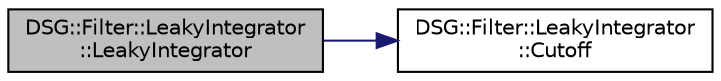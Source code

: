 digraph "DSG::Filter::LeakyIntegrator::LeakyIntegrator"
{
  edge [fontname="Helvetica",fontsize="10",labelfontname="Helvetica",labelfontsize="10"];
  node [fontname="Helvetica",fontsize="10",shape=record];
  rankdir="LR";
  Node1 [label="DSG::Filter::LeakyIntegrator\l::LeakyIntegrator",height=0.2,width=0.4,color="black", fillcolor="grey75", style="filled", fontcolor="black"];
  Node1 -> Node2 [color="midnightblue",fontsize="10",style="solid"];
  Node2 [label="DSG::Filter::LeakyIntegrator\l::Cutoff",height=0.2,width=0.4,color="black", fillcolor="white", style="filled",URL="$class_d_s_g_1_1_filter_1_1_leaky_integrator.html#a5f326faae2d72a6550b2e0593b00eea6"];
}
